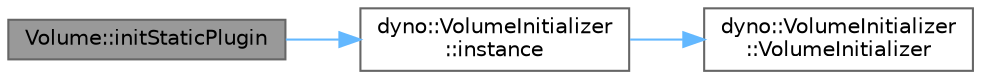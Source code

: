 digraph "Volume::initStaticPlugin"
{
 // LATEX_PDF_SIZE
  bgcolor="transparent";
  edge [fontname=Helvetica,fontsize=10,labelfontname=Helvetica,labelfontsize=10];
  node [fontname=Helvetica,fontsize=10,shape=box,height=0.2,width=0.4];
  rankdir="LR";
  Node1 [id="Node000001",label="Volume::initStaticPlugin",height=0.2,width=0.4,color="gray40", fillcolor="grey60", style="filled", fontcolor="black",tooltip=" "];
  Node1 -> Node2 [id="edge1_Node000001_Node000002",color="steelblue1",style="solid",tooltip=" "];
  Node2 [id="Node000002",label="dyno::VolumeInitializer\l::instance",height=0.2,width=0.4,color="grey40", fillcolor="white", style="filled",URL="$classdyno_1_1_volume_initializer.html#ab6b3e61b64bb78bc087226e0ee124a4b",tooltip=" "];
  Node2 -> Node3 [id="edge2_Node000002_Node000003",color="steelblue1",style="solid",tooltip=" "];
  Node3 [id="Node000003",label="dyno::VolumeInitializer\l::VolumeInitializer",height=0.2,width=0.4,color="grey40", fillcolor="white", style="filled",URL="$classdyno_1_1_volume_initializer.html#adcf3fb002226a78564baaedc3fdd9833",tooltip=" "];
}
